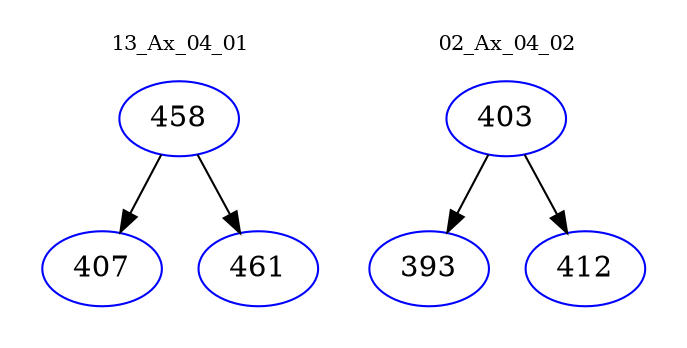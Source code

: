 digraph{
subgraph cluster_0 {
color = white
label = "13_Ax_04_01";
fontsize=10;
T0_458 [label="458", color="blue"]
T0_458 -> T0_407 [color="black"]
T0_407 [label="407", color="blue"]
T0_458 -> T0_461 [color="black"]
T0_461 [label="461", color="blue"]
}
subgraph cluster_1 {
color = white
label = "02_Ax_04_02";
fontsize=10;
T1_403 [label="403", color="blue"]
T1_403 -> T1_393 [color="black"]
T1_393 [label="393", color="blue"]
T1_403 -> T1_412 [color="black"]
T1_412 [label="412", color="blue"]
}
}
